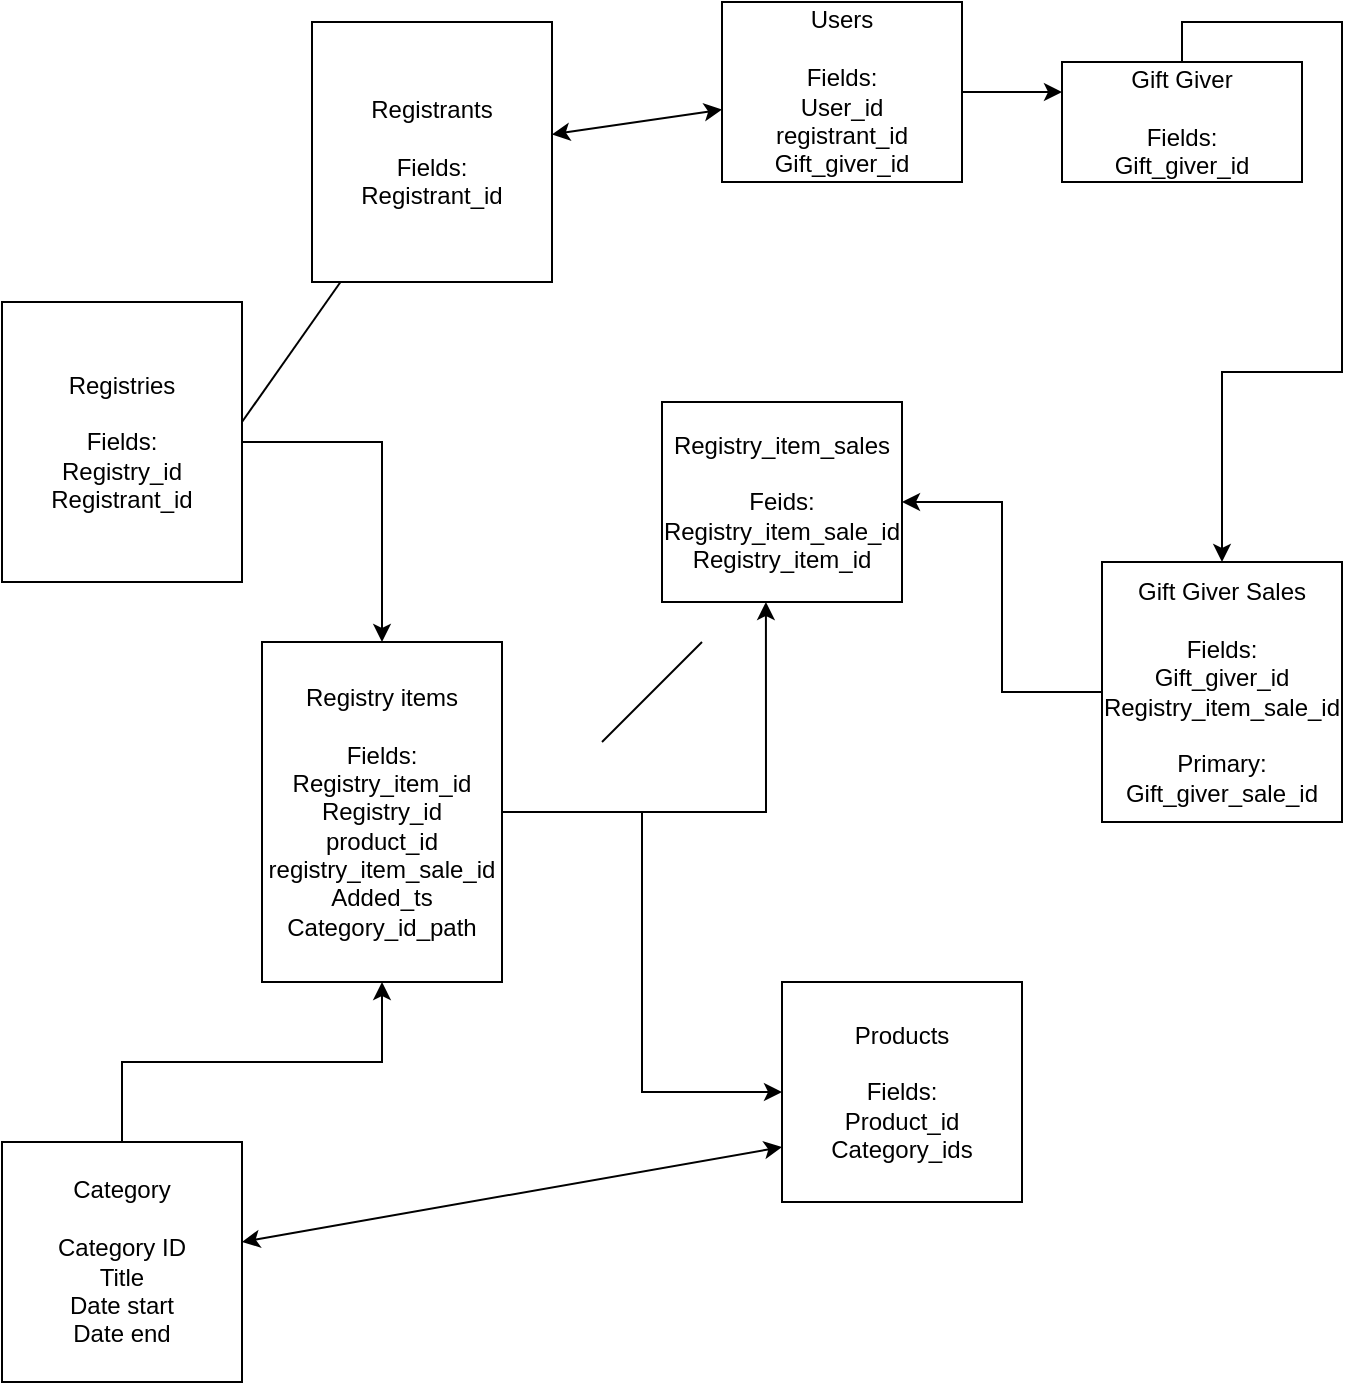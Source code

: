 <mxfile version="20.2.3" type="github">
  <diagram id="cs_6ppkRA5vSMzaQZ7E1" name="Page-1">
    <mxGraphModel dx="1426" dy="803" grid="1" gridSize="10" guides="1" tooltips="1" connect="1" arrows="1" fold="1" page="1" pageScale="1" pageWidth="850" pageHeight="1100" math="0" shadow="0">
      <root>
        <mxCell id="0" />
        <mxCell id="1" parent="0" />
        <mxCell id="a6kQ2RJzCfh91nWx98YV-9" style="edgeStyle=orthogonalEdgeStyle;rounded=0;orthogonalLoop=1;jettySize=auto;html=1;" edge="1" parent="1" source="a6kQ2RJzCfh91nWx98YV-1" target="a6kQ2RJzCfh91nWx98YV-2">
          <mxGeometry relative="1" as="geometry">
            <mxPoint x="300" y="440" as="targetPoint" />
          </mxGeometry>
        </mxCell>
        <mxCell id="a6kQ2RJzCfh91nWx98YV-1" value="Registries&lt;br&gt;&lt;br&gt;Fields:&lt;br&gt;Registry_id&lt;br&gt;Registrant_id&lt;br&gt;" style="rounded=0;whiteSpace=wrap;html=1;" vertex="1" parent="1">
          <mxGeometry x="150" y="170" width="120" height="140" as="geometry" />
        </mxCell>
        <mxCell id="a6kQ2RJzCfh91nWx98YV-11" style="edgeStyle=orthogonalEdgeStyle;rounded=0;orthogonalLoop=1;jettySize=auto;html=1;entryX=0.433;entryY=1;entryDx=0;entryDy=0;entryPerimeter=0;" edge="1" parent="1" source="a6kQ2RJzCfh91nWx98YV-2" target="a6kQ2RJzCfh91nWx98YV-3">
          <mxGeometry relative="1" as="geometry" />
        </mxCell>
        <mxCell id="a6kQ2RJzCfh91nWx98YV-13" style="edgeStyle=orthogonalEdgeStyle;rounded=0;orthogonalLoop=1;jettySize=auto;html=1;entryX=0;entryY=0.5;entryDx=0;entryDy=0;" edge="1" parent="1" source="a6kQ2RJzCfh91nWx98YV-2" target="a6kQ2RJzCfh91nWx98YV-4">
          <mxGeometry relative="1" as="geometry" />
        </mxCell>
        <mxCell id="a6kQ2RJzCfh91nWx98YV-2" value="Registry items&lt;br&gt;&lt;br&gt;Fields:&lt;br&gt;Registry_item_id&lt;br&gt;Registry_id&lt;br&gt;product_id&lt;br&gt;registry_item_sale_id&lt;br&gt;Added_ts&lt;br&gt;Category_id_path" style="rounded=0;whiteSpace=wrap;html=1;" vertex="1" parent="1">
          <mxGeometry x="280" y="340" width="120" height="170" as="geometry" />
        </mxCell>
        <mxCell id="a6kQ2RJzCfh91nWx98YV-3" value="Registry_item_sales&lt;br&gt;&lt;br&gt;Feids:&lt;br&gt;Registry_item_sale_id&lt;br&gt;Registry_item_id&lt;br&gt;" style="rounded=0;whiteSpace=wrap;html=1;" vertex="1" parent="1">
          <mxGeometry x="480" y="220" width="120" height="100" as="geometry" />
        </mxCell>
        <mxCell id="a6kQ2RJzCfh91nWx98YV-4" value="Products&lt;br&gt;&lt;br&gt;Fields:&lt;br&gt;Product_id&lt;br&gt;Category_ids" style="rounded=0;whiteSpace=wrap;html=1;" vertex="1" parent="1">
          <mxGeometry x="540" y="510" width="120" height="110" as="geometry" />
        </mxCell>
        <mxCell id="a6kQ2RJzCfh91nWx98YV-5" value="Registrants&lt;br&gt;&lt;br&gt;Fields:&lt;br&gt;Registrant_id&lt;br&gt;" style="rounded=0;whiteSpace=wrap;html=1;" vertex="1" parent="1">
          <mxGeometry x="305" y="30" width="120" height="130" as="geometry" />
        </mxCell>
        <mxCell id="a6kQ2RJzCfh91nWx98YV-7" value="" style="endArrow=none;html=1;rounded=0;" edge="1" parent="1" target="a6kQ2RJzCfh91nWx98YV-5">
          <mxGeometry width="50" height="50" relative="1" as="geometry">
            <mxPoint x="270" y="230" as="sourcePoint" />
            <mxPoint x="320" y="180" as="targetPoint" />
          </mxGeometry>
        </mxCell>
        <mxCell id="a6kQ2RJzCfh91nWx98YV-17" style="edgeStyle=orthogonalEdgeStyle;rounded=0;orthogonalLoop=1;jettySize=auto;html=1;" edge="1" parent="1" source="a6kQ2RJzCfh91nWx98YV-14" target="a6kQ2RJzCfh91nWx98YV-3">
          <mxGeometry relative="1" as="geometry" />
        </mxCell>
        <mxCell id="a6kQ2RJzCfh91nWx98YV-14" value="Gift Giver Sales&lt;br&gt;&lt;br&gt;Fields:&lt;br&gt;Gift_giver_id&lt;br&gt;Registry_item_sale_id&lt;br&gt;&lt;br&gt;Primary:&lt;br&gt;Gift_giver_sale_id" style="rounded=0;whiteSpace=wrap;html=1;" vertex="1" parent="1">
          <mxGeometry x="700" y="300" width="120" height="130" as="geometry" />
        </mxCell>
        <mxCell id="a6kQ2RJzCfh91nWx98YV-20" style="edgeStyle=orthogonalEdgeStyle;rounded=0;orthogonalLoop=1;jettySize=auto;html=1;exitX=0.5;exitY=0;exitDx=0;exitDy=0;" edge="1" parent="1" source="a6kQ2RJzCfh91nWx98YV-18" target="a6kQ2RJzCfh91nWx98YV-14">
          <mxGeometry relative="1" as="geometry" />
        </mxCell>
        <mxCell id="a6kQ2RJzCfh91nWx98YV-18" value="Gift Giver&lt;br&gt;&lt;br&gt;Fields:&lt;br&gt;Gift_giver_id" style="rounded=0;whiteSpace=wrap;html=1;" vertex="1" parent="1">
          <mxGeometry x="680" y="50" width="120" height="60" as="geometry" />
        </mxCell>
        <mxCell id="a6kQ2RJzCfh91nWx98YV-25" style="edgeStyle=orthogonalEdgeStyle;rounded=0;orthogonalLoop=1;jettySize=auto;html=1;entryX=0;entryY=0.25;entryDx=0;entryDy=0;" edge="1" parent="1" source="a6kQ2RJzCfh91nWx98YV-21" target="a6kQ2RJzCfh91nWx98YV-18">
          <mxGeometry relative="1" as="geometry" />
        </mxCell>
        <mxCell id="a6kQ2RJzCfh91nWx98YV-21" value="Users&lt;br&gt;&lt;br&gt;Fields:&lt;br&gt;User_id&lt;br&gt;registrant_id&lt;br&gt;Gift_giver_id" style="rounded=0;whiteSpace=wrap;html=1;" vertex="1" parent="1">
          <mxGeometry x="510" y="20" width="120" height="90" as="geometry" />
        </mxCell>
        <mxCell id="a6kQ2RJzCfh91nWx98YV-23" value="" style="endArrow=classic;startArrow=classic;html=1;rounded=0;" edge="1" parent="1" source="a6kQ2RJzCfh91nWx98YV-5" target="a6kQ2RJzCfh91nWx98YV-21">
          <mxGeometry width="50" height="50" relative="1" as="geometry">
            <mxPoint x="450" y="150" as="sourcePoint" />
            <mxPoint x="500" y="100" as="targetPoint" />
          </mxGeometry>
        </mxCell>
        <mxCell id="a6kQ2RJzCfh91nWx98YV-30" style="edgeStyle=orthogonalEdgeStyle;rounded=0;orthogonalLoop=1;jettySize=auto;html=1;exitX=0.5;exitY=0;exitDx=0;exitDy=0;" edge="1" parent="1" source="a6kQ2RJzCfh91nWx98YV-26" target="a6kQ2RJzCfh91nWx98YV-2">
          <mxGeometry relative="1" as="geometry" />
        </mxCell>
        <mxCell id="a6kQ2RJzCfh91nWx98YV-26" value="Category&lt;br&gt;&lt;br&gt;Category ID&lt;br&gt;Title&lt;br&gt;Date start&lt;br&gt;Date end&lt;br&gt;" style="rounded=0;whiteSpace=wrap;html=1;" vertex="1" parent="1">
          <mxGeometry x="150" y="590" width="120" height="120" as="geometry" />
        </mxCell>
        <mxCell id="a6kQ2RJzCfh91nWx98YV-28" value="" style="endArrow=classic;startArrow=classic;html=1;rounded=0;entryX=0;entryY=0.75;entryDx=0;entryDy=0;" edge="1" parent="1" target="a6kQ2RJzCfh91nWx98YV-4">
          <mxGeometry width="50" height="50" relative="1" as="geometry">
            <mxPoint x="270" y="640" as="sourcePoint" />
            <mxPoint x="320" y="590" as="targetPoint" />
          </mxGeometry>
        </mxCell>
        <mxCell id="a6kQ2RJzCfh91nWx98YV-29" value="" style="endArrow=none;html=1;rounded=0;" edge="1" parent="1">
          <mxGeometry width="50" height="50" relative="1" as="geometry">
            <mxPoint x="450" y="390" as="sourcePoint" />
            <mxPoint x="500" y="340" as="targetPoint" />
          </mxGeometry>
        </mxCell>
      </root>
    </mxGraphModel>
  </diagram>
</mxfile>
